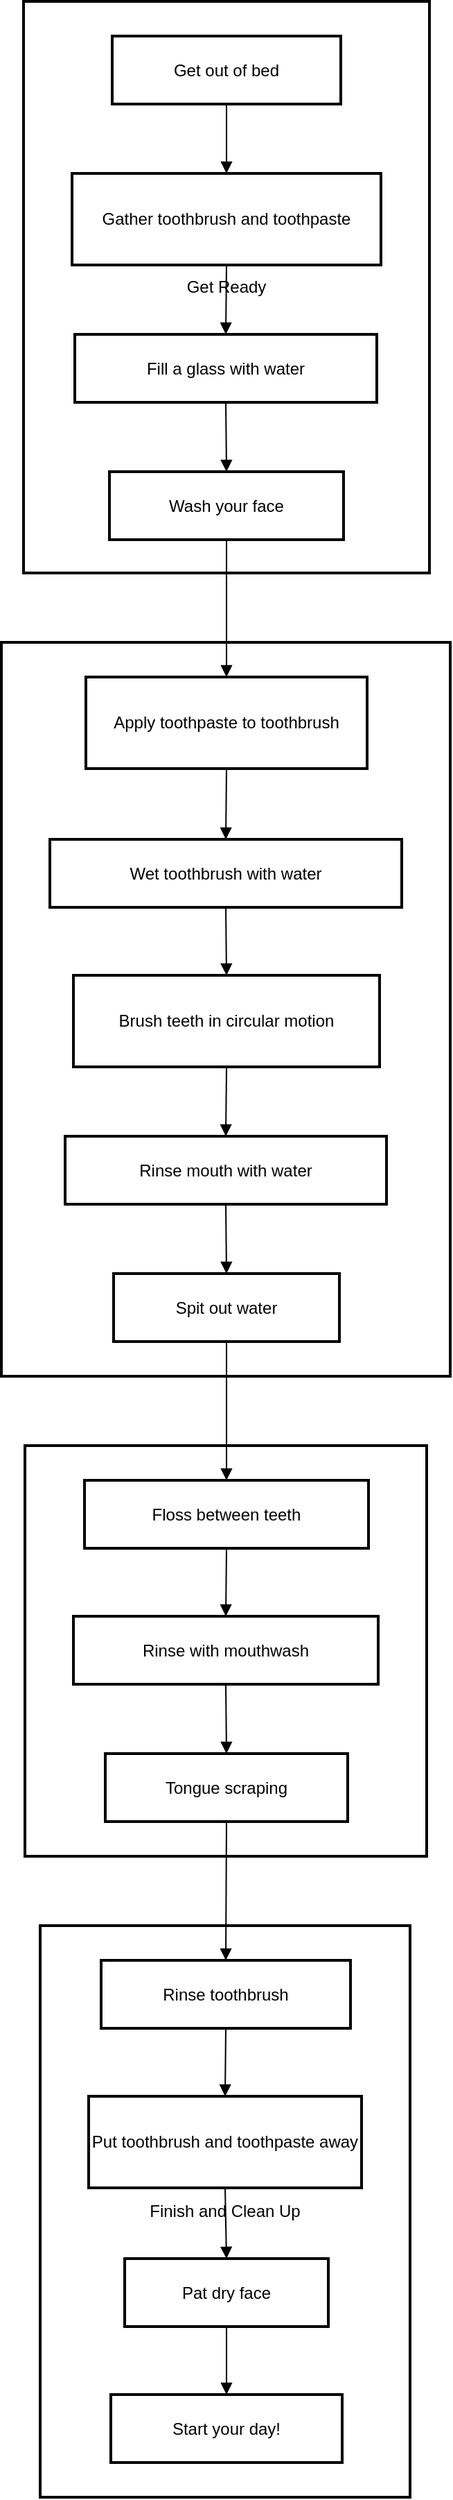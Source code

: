 <mxfile version="24.7.17">
  <diagram name="‫עמוד-1‬" id="HjIo1D1o4KxLeisFBU_X">
    <mxGraphModel>
      <root>
        <mxCell id="0" />
        <mxCell id="1" parent="0" />
        <mxCell id="2" value="Finish and Clean Up" style="whiteSpace=wrap;strokeWidth=2;" vertex="1" parent="1">
          <mxGeometry x="36" y="1395" width="267" height="412" as="geometry" />
        </mxCell>
        <mxCell id="3" value="Extras" style="whiteSpace=wrap;strokeWidth=2;" vertex="1" parent="1">
          <mxGeometry x="25" y="1049" width="290" height="296" as="geometry" />
        </mxCell>
        <mxCell id="4" value="Brushing Routine" style="whiteSpace=wrap;strokeWidth=2;" vertex="1" parent="1">
          <mxGeometry x="8" y="470" width="324" height="529" as="geometry" />
        </mxCell>
        <mxCell id="5" value="Get Ready" style="whiteSpace=wrap;strokeWidth=2;" vertex="1" parent="1">
          <mxGeometry x="24" y="8" width="293" height="412" as="geometry" />
        </mxCell>
        <mxCell id="6" value="Get out of bed" style="whiteSpace=wrap;strokeWidth=2;" vertex="1" parent="1">
          <mxGeometry x="88" y="33" width="165" height="49" as="geometry" />
        </mxCell>
        <mxCell id="7" value="Gather toothbrush and toothpaste" style="whiteSpace=wrap;strokeWidth=2;" vertex="1" parent="1">
          <mxGeometry x="59" y="132" width="223" height="66" as="geometry" />
        </mxCell>
        <mxCell id="8" value="Fill a glass with water" style="whiteSpace=wrap;strokeWidth=2;" vertex="1" parent="1">
          <mxGeometry x="61" y="248" width="218" height="49" as="geometry" />
        </mxCell>
        <mxCell id="9" value="Wash your face" style="whiteSpace=wrap;strokeWidth=2;" vertex="1" parent="1">
          <mxGeometry x="86" y="347" width="169" height="49" as="geometry" />
        </mxCell>
        <mxCell id="10" value="Apply toothpaste to toothbrush" style="whiteSpace=wrap;strokeWidth=2;" vertex="1" parent="1">
          <mxGeometry x="69" y="495" width="203" height="66" as="geometry" />
        </mxCell>
        <mxCell id="11" value="Wet toothbrush with water" style="whiteSpace=wrap;strokeWidth=2;" vertex="1" parent="1">
          <mxGeometry x="43" y="612" width="254" height="49" as="geometry" />
        </mxCell>
        <mxCell id="12" value="Brush teeth in circular motion" style="whiteSpace=wrap;strokeWidth=2;" vertex="1" parent="1">
          <mxGeometry x="60" y="710" width="221" height="66" as="geometry" />
        </mxCell>
        <mxCell id="13" value="Rinse mouth with water" style="whiteSpace=wrap;strokeWidth=2;" vertex="1" parent="1">
          <mxGeometry x="54" y="826" width="232" height="49" as="geometry" />
        </mxCell>
        <mxCell id="14" value="Spit out water" style="whiteSpace=wrap;strokeWidth=2;" vertex="1" parent="1">
          <mxGeometry x="89" y="925" width="163" height="49" as="geometry" />
        </mxCell>
        <mxCell id="15" value="Floss between teeth" style="whiteSpace=wrap;strokeWidth=2;" vertex="1" parent="1">
          <mxGeometry x="68" y="1074" width="205" height="49" as="geometry" />
        </mxCell>
        <mxCell id="16" value="Rinse with mouthwash" style="whiteSpace=wrap;strokeWidth=2;" vertex="1" parent="1">
          <mxGeometry x="60" y="1172" width="220" height="49" as="geometry" />
        </mxCell>
        <mxCell id="17" value="Tongue scraping" style="whiteSpace=wrap;strokeWidth=2;" vertex="1" parent="1">
          <mxGeometry x="83" y="1271" width="175" height="49" as="geometry" />
        </mxCell>
        <mxCell id="18" value="Rinse toothbrush" style="whiteSpace=wrap;strokeWidth=2;" vertex="1" parent="1">
          <mxGeometry x="80" y="1420" width="180" height="49" as="geometry" />
        </mxCell>
        <mxCell id="19" value="Put toothbrush and toothpaste away" style="whiteSpace=wrap;strokeWidth=2;" vertex="1" parent="1">
          <mxGeometry x="71" y="1518" width="197" height="66" as="geometry" />
        </mxCell>
        <mxCell id="20" value="Pat dry face" style="whiteSpace=wrap;strokeWidth=2;" vertex="1" parent="1">
          <mxGeometry x="97" y="1635" width="147" height="49" as="geometry" />
        </mxCell>
        <mxCell id="21" value="Start your day!" style="whiteSpace=wrap;strokeWidth=2;" vertex="1" parent="1">
          <mxGeometry x="87" y="1733" width="167" height="49" as="geometry" />
        </mxCell>
        <mxCell id="22" value="" style="curved=1;startArrow=none;endArrow=block;exitX=0.5;exitY=0.99;entryX=0.5;entryY=-0.01;" edge="1" parent="1" source="6" target="7">
          <mxGeometry relative="1" as="geometry">
            <Array as="points" />
          </mxGeometry>
        </mxCell>
        <mxCell id="23" value="" style="curved=1;startArrow=none;endArrow=block;exitX=0.5;exitY=1;entryX=0.5;entryY=0;" edge="1" parent="1" source="7" target="8">
          <mxGeometry relative="1" as="geometry">
            <Array as="points" />
          </mxGeometry>
        </mxCell>
        <mxCell id="24" value="" style="curved=1;startArrow=none;endArrow=block;exitX=0.5;exitY=0.99;entryX=0.5;entryY=-0.01;" edge="1" parent="1" source="8" target="9">
          <mxGeometry relative="1" as="geometry">
            <Array as="points" />
          </mxGeometry>
        </mxCell>
        <mxCell id="25" value="" style="curved=1;startArrow=none;endArrow=block;exitX=0.5;exitY=0.99;entryX=0.5;entryY=0;" edge="1" parent="1" source="9" target="10">
          <mxGeometry relative="1" as="geometry">
            <Array as="points" />
          </mxGeometry>
        </mxCell>
        <mxCell id="26" value="" style="curved=1;startArrow=none;endArrow=block;exitX=0.5;exitY=1.01;entryX=0.5;entryY=-0.01;" edge="1" parent="1" source="10" target="11">
          <mxGeometry relative="1" as="geometry">
            <Array as="points" />
          </mxGeometry>
        </mxCell>
        <mxCell id="27" value="" style="curved=1;startArrow=none;endArrow=block;exitX=0.5;exitY=0.98;entryX=0.5;entryY=0;" edge="1" parent="1" source="11" target="12">
          <mxGeometry relative="1" as="geometry">
            <Array as="points" />
          </mxGeometry>
        </mxCell>
        <mxCell id="28" value="" style="curved=1;startArrow=none;endArrow=block;exitX=0.5;exitY=1.01;entryX=0.5;entryY=0.01;" edge="1" parent="1" source="12" target="13">
          <mxGeometry relative="1" as="geometry">
            <Array as="points" />
          </mxGeometry>
        </mxCell>
        <mxCell id="29" value="" style="curved=1;startArrow=none;endArrow=block;exitX=0.5;exitY=1;entryX=0.5;entryY=0;" edge="1" parent="1" source="13" target="14">
          <mxGeometry relative="1" as="geometry">
            <Array as="points" />
          </mxGeometry>
        </mxCell>
        <mxCell id="30" value="" style="curved=1;startArrow=none;endArrow=block;exitX=0.5;exitY=1;entryX=0.5;entryY=0;" edge="1" parent="1" source="14" target="15">
          <mxGeometry relative="1" as="geometry">
            <Array as="points" />
          </mxGeometry>
        </mxCell>
        <mxCell id="31" value="" style="curved=1;startArrow=none;endArrow=block;exitX=0.5;exitY=0.99;entryX=0.5;entryY=0.01;" edge="1" parent="1" source="15" target="16">
          <mxGeometry relative="1" as="geometry">
            <Array as="points" />
          </mxGeometry>
        </mxCell>
        <mxCell id="32" value="" style="curved=1;startArrow=none;endArrow=block;exitX=0.5;exitY=1;entryX=0.5;entryY=0;" edge="1" parent="1" source="16" target="17">
          <mxGeometry relative="1" as="geometry">
            <Array as="points" />
          </mxGeometry>
        </mxCell>
        <mxCell id="33" value="" style="curved=1;startArrow=none;endArrow=block;exitX=0.5;exitY=1;entryX=0.5;entryY=0;" edge="1" parent="1" source="17" target="18">
          <mxGeometry relative="1" as="geometry">
            <Array as="points" />
          </mxGeometry>
        </mxCell>
        <mxCell id="34" value="" style="curved=1;startArrow=none;endArrow=block;exitX=0.5;exitY=0.99;entryX=0.5;entryY=0.01;" edge="1" parent="1" source="18" target="19">
          <mxGeometry relative="1" as="geometry">
            <Array as="points" />
          </mxGeometry>
        </mxCell>
        <mxCell id="35" value="" style="curved=1;startArrow=none;endArrow=block;exitX=0.5;exitY=1.01;entryX=0.5;entryY=-0.01;" edge="1" parent="1" source="19" target="20">
          <mxGeometry relative="1" as="geometry">
            <Array as="points" />
          </mxGeometry>
        </mxCell>
        <mxCell id="36" value="" style="curved=1;startArrow=none;endArrow=block;exitX=0.5;exitY=0.99;entryX=0.5;entryY=0.01;" edge="1" parent="1" source="20" target="21">
          <mxGeometry relative="1" as="geometry">
            <Array as="points" />
          </mxGeometry>
        </mxCell>
      </root>
    </mxGraphModel>
  </diagram>
</mxfile>
